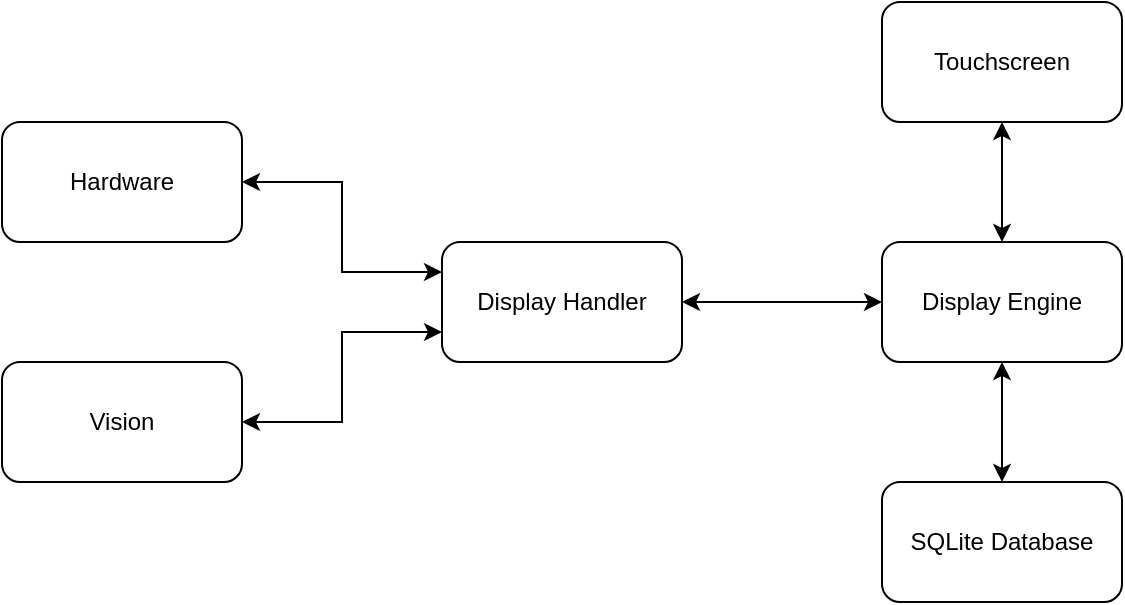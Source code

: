 <mxfile version="26.1.1">
  <diagram name="Page-1" id="tpXGgslPTCOo6HIRn37G">
    <mxGraphModel dx="1839" dy="539" grid="1" gridSize="10" guides="1" tooltips="1" connect="1" arrows="1" fold="1" page="1" pageScale="1" pageWidth="850" pageHeight="1100" math="0" shadow="0">
      <root>
        <mxCell id="0" />
        <mxCell id="1" parent="0" />
        <mxCell id="Z9ru_VuTjuzVVLZ6QAJo-6" style="edgeStyle=orthogonalEdgeStyle;rounded=0;orthogonalLoop=1;jettySize=auto;html=1;exitX=0.5;exitY=1;exitDx=0;exitDy=0;entryX=0.5;entryY=0;entryDx=0;entryDy=0;startArrow=classic;startFill=1;" edge="1" parent="1" source="Z9ru_VuTjuzVVLZ6QAJo-1" target="Z9ru_VuTjuzVVLZ6QAJo-5">
          <mxGeometry relative="1" as="geometry" />
        </mxCell>
        <mxCell id="Z9ru_VuTjuzVVLZ6QAJo-11" style="edgeStyle=orthogonalEdgeStyle;rounded=0;orthogonalLoop=1;jettySize=auto;html=1;exitX=0.5;exitY=0;exitDx=0;exitDy=0;entryX=0.5;entryY=1;entryDx=0;entryDy=0;startArrow=classic;startFill=1;" edge="1" parent="1" source="Z9ru_VuTjuzVVLZ6QAJo-1" target="Z9ru_VuTjuzVVLZ6QAJo-10">
          <mxGeometry relative="1" as="geometry" />
        </mxCell>
        <mxCell id="Z9ru_VuTjuzVVLZ6QAJo-1" value="Display Engine" style="rounded=1;whiteSpace=wrap;html=1;" vertex="1" parent="1">
          <mxGeometry x="380" y="280" width="120" height="60" as="geometry" />
        </mxCell>
        <mxCell id="Z9ru_VuTjuzVVLZ6QAJo-7" style="edgeStyle=orthogonalEdgeStyle;rounded=0;orthogonalLoop=1;jettySize=auto;html=1;exitX=1;exitY=0.5;exitDx=0;exitDy=0;entryX=0;entryY=0.5;entryDx=0;entryDy=0;startArrow=classic;startFill=1;" edge="1" parent="1" source="Z9ru_VuTjuzVVLZ6QAJo-2" target="Z9ru_VuTjuzVVLZ6QAJo-1">
          <mxGeometry relative="1" as="geometry" />
        </mxCell>
        <mxCell id="Z9ru_VuTjuzVVLZ6QAJo-2" value="Display Handler" style="rounded=1;whiteSpace=wrap;html=1;" vertex="1" parent="1">
          <mxGeometry x="160" y="280" width="120" height="60" as="geometry" />
        </mxCell>
        <mxCell id="Z9ru_VuTjuzVVLZ6QAJo-8" style="edgeStyle=orthogonalEdgeStyle;rounded=0;orthogonalLoop=1;jettySize=auto;html=1;exitX=1;exitY=0.5;exitDx=0;exitDy=0;entryX=0;entryY=0.25;entryDx=0;entryDy=0;startArrow=classic;startFill=1;" edge="1" parent="1" source="Z9ru_VuTjuzVVLZ6QAJo-3" target="Z9ru_VuTjuzVVLZ6QAJo-2">
          <mxGeometry relative="1" as="geometry" />
        </mxCell>
        <mxCell id="Z9ru_VuTjuzVVLZ6QAJo-3" value="Hardware" style="rounded=1;whiteSpace=wrap;html=1;" vertex="1" parent="1">
          <mxGeometry x="-60" y="220" width="120" height="60" as="geometry" />
        </mxCell>
        <mxCell id="Z9ru_VuTjuzVVLZ6QAJo-9" style="edgeStyle=orthogonalEdgeStyle;rounded=0;orthogonalLoop=1;jettySize=auto;html=1;exitX=1;exitY=0.5;exitDx=0;exitDy=0;entryX=0;entryY=0.75;entryDx=0;entryDy=0;startArrow=classic;startFill=1;" edge="1" parent="1" source="Z9ru_VuTjuzVVLZ6QAJo-4" target="Z9ru_VuTjuzVVLZ6QAJo-2">
          <mxGeometry relative="1" as="geometry" />
        </mxCell>
        <mxCell id="Z9ru_VuTjuzVVLZ6QAJo-4" value="Vision" style="rounded=1;whiteSpace=wrap;html=1;" vertex="1" parent="1">
          <mxGeometry x="-60" y="340" width="120" height="60" as="geometry" />
        </mxCell>
        <mxCell id="Z9ru_VuTjuzVVLZ6QAJo-5" value="SQLite Database" style="rounded=1;whiteSpace=wrap;html=1;" vertex="1" parent="1">
          <mxGeometry x="380" y="400" width="120" height="60" as="geometry" />
        </mxCell>
        <mxCell id="Z9ru_VuTjuzVVLZ6QAJo-10" value="Touchscreen" style="rounded=1;whiteSpace=wrap;html=1;" vertex="1" parent="1">
          <mxGeometry x="380" y="160" width="120" height="60" as="geometry" />
        </mxCell>
      </root>
    </mxGraphModel>
  </diagram>
</mxfile>
